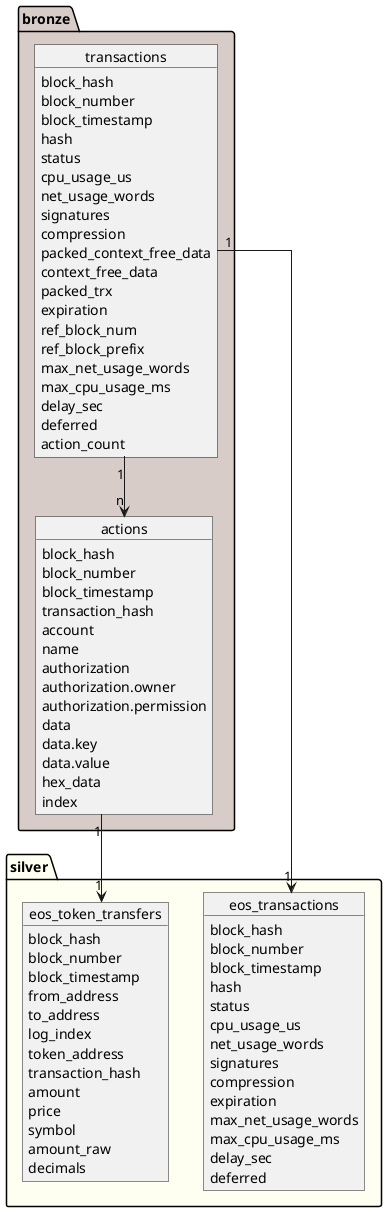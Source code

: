 @startuml
!define LIGHTBLUE

skinparam linetype polyline
skinparam linetype ortho

package bronze #D7CCC8 {
    object transactions{
        block_hash
        block_number
        block_timestamp
        hash
        status
        cpu_usage_us
        net_usage_words
        signatures
        compression
        packed_context_free_data
        context_free_data
        packed_trx
        expiration
        ref_block_num
        ref_block_prefix
        max_net_usage_words
        max_cpu_usage_ms
        delay_sec
        deferred
        action_count
    }

    object actions {
        block_hash
        block_number
        block_timestamp
        transaction_hash
        account
        name
        authorization
        authorization.owner
        authorization.permission
        data
        data.key
        data.value
        hex_data
        index
    }
}

package silver #fffff1{
    object eos_token_transfers {
        block_hash
        block_number
        block_timestamp
        from_address
        to_address
        log_index
        token_address
        transaction_hash
        amount
        price
        symbol
        amount_raw
        decimals
    }

    object eos_transactions {
        block_hash
        block_number
        block_timestamp
        hash
        status
        cpu_usage_us
        net_usage_words
        signatures
        compression
        expiration
        max_net_usage_words
        max_cpu_usage_ms
        delay_sec
        deferred
    }
}





transactions "1" --> "n" actions
transactions "1" --> "1" eos_transactions
actions "1" --> "1" eos_token_transfers
@enduml